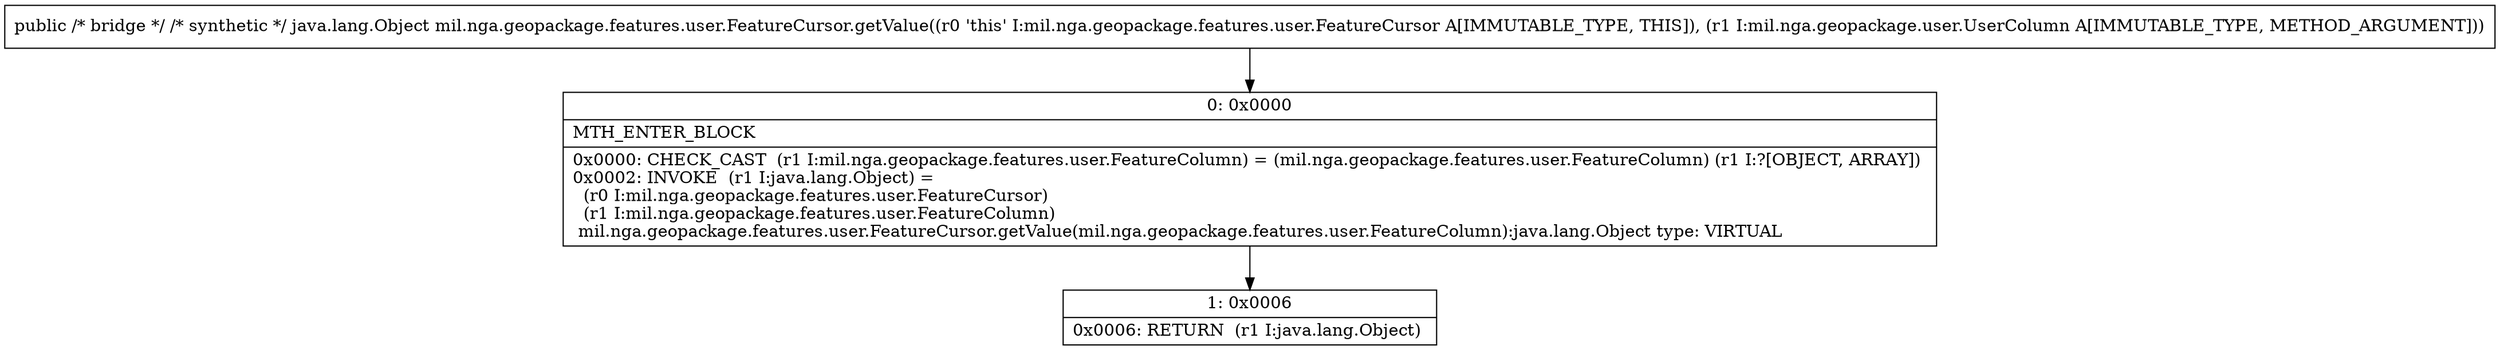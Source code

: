 digraph "CFG formil.nga.geopackage.features.user.FeatureCursor.getValue(Lmil\/nga\/geopackage\/user\/UserColumn;)Ljava\/lang\/Object;" {
Node_0 [shape=record,label="{0\:\ 0x0000|MTH_ENTER_BLOCK\l|0x0000: CHECK_CAST  (r1 I:mil.nga.geopackage.features.user.FeatureColumn) = (mil.nga.geopackage.features.user.FeatureColumn) (r1 I:?[OBJECT, ARRAY]) \l0x0002: INVOKE  (r1 I:java.lang.Object) = \l  (r0 I:mil.nga.geopackage.features.user.FeatureCursor)\l  (r1 I:mil.nga.geopackage.features.user.FeatureColumn)\l mil.nga.geopackage.features.user.FeatureCursor.getValue(mil.nga.geopackage.features.user.FeatureColumn):java.lang.Object type: VIRTUAL \l}"];
Node_1 [shape=record,label="{1\:\ 0x0006|0x0006: RETURN  (r1 I:java.lang.Object) \l}"];
MethodNode[shape=record,label="{public \/* bridge *\/ \/* synthetic *\/ java.lang.Object mil.nga.geopackage.features.user.FeatureCursor.getValue((r0 'this' I:mil.nga.geopackage.features.user.FeatureCursor A[IMMUTABLE_TYPE, THIS]), (r1 I:mil.nga.geopackage.user.UserColumn A[IMMUTABLE_TYPE, METHOD_ARGUMENT])) }"];
MethodNode -> Node_0;
Node_0 -> Node_1;
}

